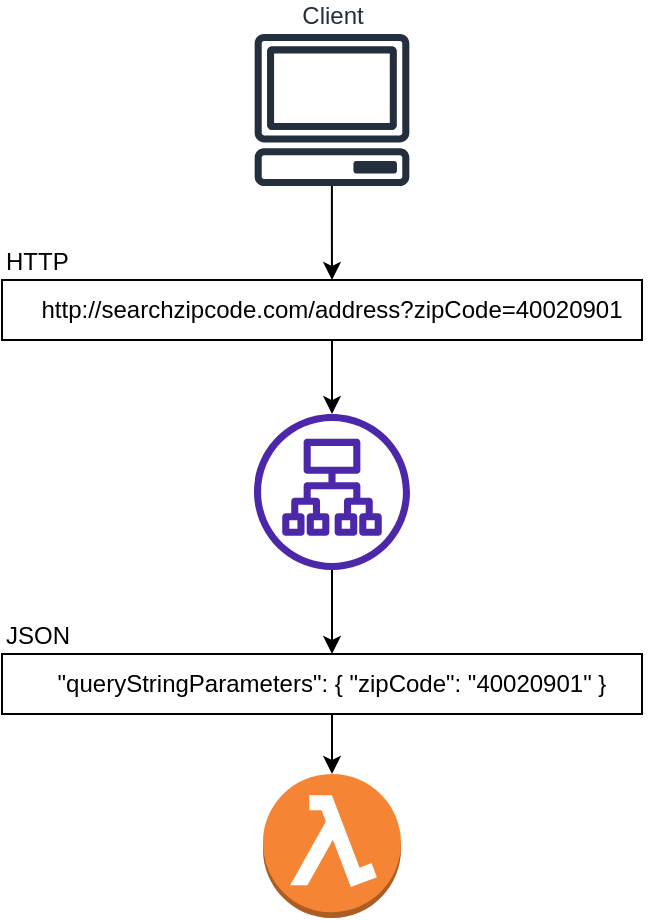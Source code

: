 <mxfile version="20.6.2" type="device"><diagram id="7JIAsKdYtUxViKGqjcAk" name="Page-1"><mxGraphModel dx="1072" dy="822" grid="1" gridSize="10" guides="1" tooltips="1" connect="1" arrows="1" fold="1" page="1" pageScale="1" pageWidth="850" pageHeight="1100" math="0" shadow="0"><root><mxCell id="0"/><mxCell id="1" parent="0"/><mxCell id="ocOwPxSNny9jOjLsIhlD-9" style="edgeStyle=orthogonalEdgeStyle;rounded=0;orthogonalLoop=1;jettySize=auto;html=1;" edge="1" parent="1" source="ocOwPxSNny9jOjLsIhlD-1" target="ocOwPxSNny9jOjLsIhlD-3"><mxGeometry relative="1" as="geometry"/></mxCell><mxCell id="ocOwPxSNny9jOjLsIhlD-1" value="Client" style="sketch=0;outlineConnect=0;fontColor=#232F3E;gradientColor=none;fillColor=#232F3D;strokeColor=none;dashed=0;verticalLabelPosition=top;verticalAlign=bottom;align=center;html=1;fontSize=12;fontStyle=0;aspect=fixed;pointerEvents=1;shape=mxgraph.aws4.client;labelPosition=center;" vertex="1" parent="1"><mxGeometry x="506" y="120" width="78" height="76" as="geometry"/></mxCell><mxCell id="ocOwPxSNny9jOjLsIhlD-2" value="HTTP" style="rounded=0;whiteSpace=wrap;html=1;labelPosition=center;verticalLabelPosition=top;align=left;verticalAlign=bottom;" vertex="1" parent="1"><mxGeometry x="380" y="243" width="320" height="30" as="geometry"/></mxCell><mxCell id="ocOwPxSNny9jOjLsIhlD-10" style="edgeStyle=orthogonalEdgeStyle;rounded=0;orthogonalLoop=1;jettySize=auto;html=1;" edge="1" parent="1" source="ocOwPxSNny9jOjLsIhlD-3" target="ocOwPxSNny9jOjLsIhlD-5"><mxGeometry relative="1" as="geometry"/></mxCell><mxCell id="ocOwPxSNny9jOjLsIhlD-3" value="http://searchzipcode.com/address?zipCode=40020901" style="text;html=1;strokeColor=none;fillColor=none;align=center;verticalAlign=middle;whiteSpace=wrap;rounded=0;" vertex="1" parent="1"><mxGeometry x="380" y="243" width="330" height="30" as="geometry"/></mxCell><mxCell id="ocOwPxSNny9jOjLsIhlD-11" style="edgeStyle=orthogonalEdgeStyle;rounded=0;orthogonalLoop=1;jettySize=auto;html=1;entryX=0.5;entryY=0;entryDx=0;entryDy=0;" edge="1" parent="1" source="ocOwPxSNny9jOjLsIhlD-5" target="ocOwPxSNny9jOjLsIhlD-7"><mxGeometry relative="1" as="geometry"/></mxCell><mxCell id="ocOwPxSNny9jOjLsIhlD-5" value="" style="sketch=0;outlineConnect=0;fontColor=#232F3E;gradientColor=none;fillColor=#4D27AA;strokeColor=none;dashed=0;verticalLabelPosition=bottom;verticalAlign=top;align=center;html=1;fontSize=12;fontStyle=0;aspect=fixed;pointerEvents=1;shape=mxgraph.aws4.application_load_balancer;" vertex="1" parent="1"><mxGeometry x="506" y="310" width="78" height="78" as="geometry"/></mxCell><mxCell id="ocOwPxSNny9jOjLsIhlD-6" value="JSON" style="rounded=0;whiteSpace=wrap;html=1;labelPosition=center;verticalLabelPosition=top;align=left;verticalAlign=bottom;" vertex="1" parent="1"><mxGeometry x="380" y="430" width="320" height="30" as="geometry"/></mxCell><mxCell id="ocOwPxSNny9jOjLsIhlD-12" style="edgeStyle=orthogonalEdgeStyle;rounded=0;orthogonalLoop=1;jettySize=auto;html=1;" edge="1" parent="1" source="ocOwPxSNny9jOjLsIhlD-7" target="ocOwPxSNny9jOjLsIhlD-8"><mxGeometry relative="1" as="geometry"/></mxCell><mxCell id="ocOwPxSNny9jOjLsIhlD-7" value="&quot;queryStringParameters&quot;: { &quot;zipCode&quot;: &quot;40020901&quot; }" style="text;html=1;strokeColor=none;fillColor=none;align=center;verticalAlign=middle;whiteSpace=wrap;rounded=0;" vertex="1" parent="1"><mxGeometry x="380" y="430" width="330" height="30" as="geometry"/></mxCell><mxCell id="ocOwPxSNny9jOjLsIhlD-8" value="" style="outlineConnect=0;dashed=0;verticalLabelPosition=bottom;verticalAlign=top;align=center;html=1;shape=mxgraph.aws3.lambda_function;fillColor=#F58534;gradientColor=none;" vertex="1" parent="1"><mxGeometry x="510.5" y="490" width="69" height="72" as="geometry"/></mxCell></root></mxGraphModel></diagram></mxfile>